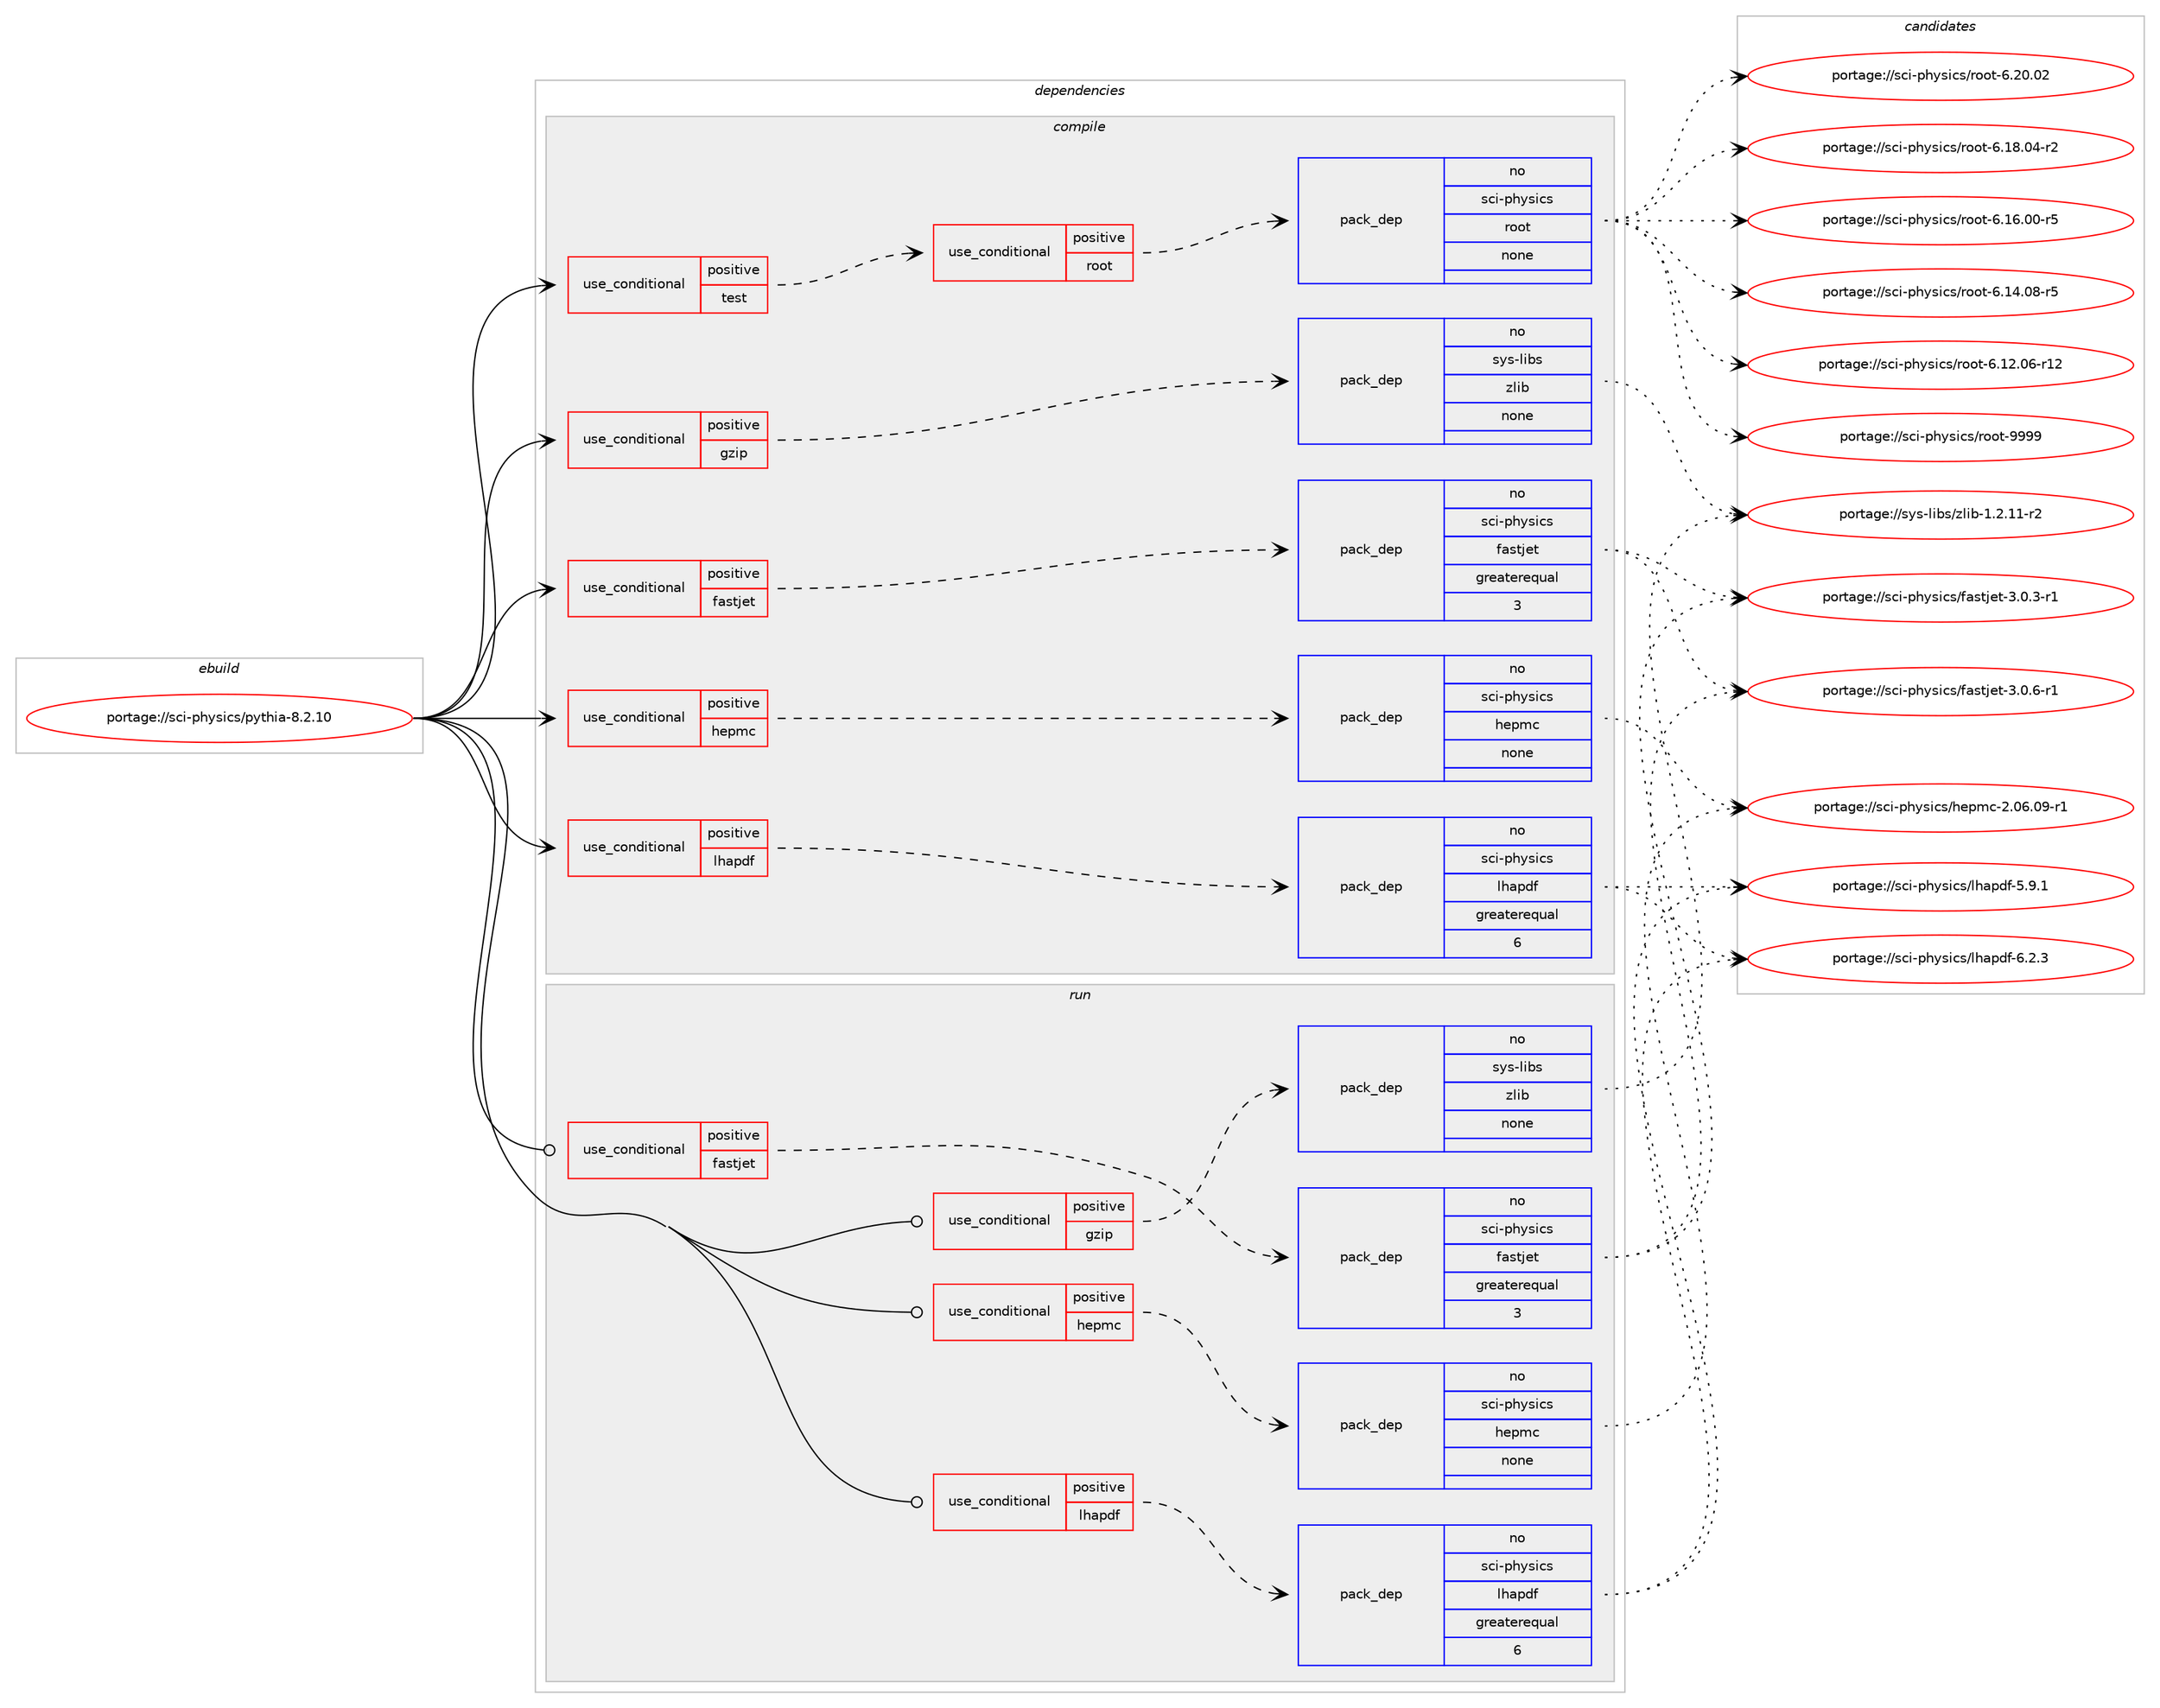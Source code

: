 digraph prolog {

# *************
# Graph options
# *************

newrank=true;
concentrate=true;
compound=true;
graph [rankdir=LR,fontname=Helvetica,fontsize=10,ranksep=1.5];#, ranksep=2.5, nodesep=0.2];
edge  [arrowhead=vee];
node  [fontname=Helvetica,fontsize=10];

# **********
# The ebuild
# **********

subgraph cluster_leftcol {
color=gray;
label=<<i>ebuild</i>>;
id [label="portage://sci-physics/pythia-8.2.10", color=red, width=4, href="../sci-physics/pythia-8.2.10.svg"];
}

# ****************
# The dependencies
# ****************

subgraph cluster_midcol {
color=gray;
label=<<i>dependencies</i>>;
subgraph cluster_compile {
fillcolor="#eeeeee";
style=filled;
label=<<i>compile</i>>;
subgraph cond2595 {
dependency14601 [label=<<TABLE BORDER="0" CELLBORDER="1" CELLSPACING="0" CELLPADDING="4"><TR><TD ROWSPAN="3" CELLPADDING="10">use_conditional</TD></TR><TR><TD>positive</TD></TR><TR><TD>fastjet</TD></TR></TABLE>>, shape=none, color=red];
subgraph pack11857 {
dependency14602 [label=<<TABLE BORDER="0" CELLBORDER="1" CELLSPACING="0" CELLPADDING="4" WIDTH="220"><TR><TD ROWSPAN="6" CELLPADDING="30">pack_dep</TD></TR><TR><TD WIDTH="110">no</TD></TR><TR><TD>sci-physics</TD></TR><TR><TD>fastjet</TD></TR><TR><TD>greaterequal</TD></TR><TR><TD>3</TD></TR></TABLE>>, shape=none, color=blue];
}
dependency14601:e -> dependency14602:w [weight=20,style="dashed",arrowhead="vee"];
}
id:e -> dependency14601:w [weight=20,style="solid",arrowhead="vee"];
subgraph cond2596 {
dependency14603 [label=<<TABLE BORDER="0" CELLBORDER="1" CELLSPACING="0" CELLPADDING="4"><TR><TD ROWSPAN="3" CELLPADDING="10">use_conditional</TD></TR><TR><TD>positive</TD></TR><TR><TD>gzip</TD></TR></TABLE>>, shape=none, color=red];
subgraph pack11858 {
dependency14604 [label=<<TABLE BORDER="0" CELLBORDER="1" CELLSPACING="0" CELLPADDING="4" WIDTH="220"><TR><TD ROWSPAN="6" CELLPADDING="30">pack_dep</TD></TR><TR><TD WIDTH="110">no</TD></TR><TR><TD>sys-libs</TD></TR><TR><TD>zlib</TD></TR><TR><TD>none</TD></TR><TR><TD></TD></TR></TABLE>>, shape=none, color=blue];
}
dependency14603:e -> dependency14604:w [weight=20,style="dashed",arrowhead="vee"];
}
id:e -> dependency14603:w [weight=20,style="solid",arrowhead="vee"];
subgraph cond2597 {
dependency14605 [label=<<TABLE BORDER="0" CELLBORDER="1" CELLSPACING="0" CELLPADDING="4"><TR><TD ROWSPAN="3" CELLPADDING="10">use_conditional</TD></TR><TR><TD>positive</TD></TR><TR><TD>hepmc</TD></TR></TABLE>>, shape=none, color=red];
subgraph pack11859 {
dependency14606 [label=<<TABLE BORDER="0" CELLBORDER="1" CELLSPACING="0" CELLPADDING="4" WIDTH="220"><TR><TD ROWSPAN="6" CELLPADDING="30">pack_dep</TD></TR><TR><TD WIDTH="110">no</TD></TR><TR><TD>sci-physics</TD></TR><TR><TD>hepmc</TD></TR><TR><TD>none</TD></TR><TR><TD></TD></TR></TABLE>>, shape=none, color=blue];
}
dependency14605:e -> dependency14606:w [weight=20,style="dashed",arrowhead="vee"];
}
id:e -> dependency14605:w [weight=20,style="solid",arrowhead="vee"];
subgraph cond2598 {
dependency14607 [label=<<TABLE BORDER="0" CELLBORDER="1" CELLSPACING="0" CELLPADDING="4"><TR><TD ROWSPAN="3" CELLPADDING="10">use_conditional</TD></TR><TR><TD>positive</TD></TR><TR><TD>lhapdf</TD></TR></TABLE>>, shape=none, color=red];
subgraph pack11860 {
dependency14608 [label=<<TABLE BORDER="0" CELLBORDER="1" CELLSPACING="0" CELLPADDING="4" WIDTH="220"><TR><TD ROWSPAN="6" CELLPADDING="30">pack_dep</TD></TR><TR><TD WIDTH="110">no</TD></TR><TR><TD>sci-physics</TD></TR><TR><TD>lhapdf</TD></TR><TR><TD>greaterequal</TD></TR><TR><TD>6</TD></TR></TABLE>>, shape=none, color=blue];
}
dependency14607:e -> dependency14608:w [weight=20,style="dashed",arrowhead="vee"];
}
id:e -> dependency14607:w [weight=20,style="solid",arrowhead="vee"];
subgraph cond2599 {
dependency14609 [label=<<TABLE BORDER="0" CELLBORDER="1" CELLSPACING="0" CELLPADDING="4"><TR><TD ROWSPAN="3" CELLPADDING="10">use_conditional</TD></TR><TR><TD>positive</TD></TR><TR><TD>test</TD></TR></TABLE>>, shape=none, color=red];
subgraph cond2600 {
dependency14610 [label=<<TABLE BORDER="0" CELLBORDER="1" CELLSPACING="0" CELLPADDING="4"><TR><TD ROWSPAN="3" CELLPADDING="10">use_conditional</TD></TR><TR><TD>positive</TD></TR><TR><TD>root</TD></TR></TABLE>>, shape=none, color=red];
subgraph pack11861 {
dependency14611 [label=<<TABLE BORDER="0" CELLBORDER="1" CELLSPACING="0" CELLPADDING="4" WIDTH="220"><TR><TD ROWSPAN="6" CELLPADDING="30">pack_dep</TD></TR><TR><TD WIDTH="110">no</TD></TR><TR><TD>sci-physics</TD></TR><TR><TD>root</TD></TR><TR><TD>none</TD></TR><TR><TD></TD></TR></TABLE>>, shape=none, color=blue];
}
dependency14610:e -> dependency14611:w [weight=20,style="dashed",arrowhead="vee"];
}
dependency14609:e -> dependency14610:w [weight=20,style="dashed",arrowhead="vee"];
}
id:e -> dependency14609:w [weight=20,style="solid",arrowhead="vee"];
}
subgraph cluster_compileandrun {
fillcolor="#eeeeee";
style=filled;
label=<<i>compile and run</i>>;
}
subgraph cluster_run {
fillcolor="#eeeeee";
style=filled;
label=<<i>run</i>>;
subgraph cond2601 {
dependency14612 [label=<<TABLE BORDER="0" CELLBORDER="1" CELLSPACING="0" CELLPADDING="4"><TR><TD ROWSPAN="3" CELLPADDING="10">use_conditional</TD></TR><TR><TD>positive</TD></TR><TR><TD>fastjet</TD></TR></TABLE>>, shape=none, color=red];
subgraph pack11862 {
dependency14613 [label=<<TABLE BORDER="0" CELLBORDER="1" CELLSPACING="0" CELLPADDING="4" WIDTH="220"><TR><TD ROWSPAN="6" CELLPADDING="30">pack_dep</TD></TR><TR><TD WIDTH="110">no</TD></TR><TR><TD>sci-physics</TD></TR><TR><TD>fastjet</TD></TR><TR><TD>greaterequal</TD></TR><TR><TD>3</TD></TR></TABLE>>, shape=none, color=blue];
}
dependency14612:e -> dependency14613:w [weight=20,style="dashed",arrowhead="vee"];
}
id:e -> dependency14612:w [weight=20,style="solid",arrowhead="odot"];
subgraph cond2602 {
dependency14614 [label=<<TABLE BORDER="0" CELLBORDER="1" CELLSPACING="0" CELLPADDING="4"><TR><TD ROWSPAN="3" CELLPADDING="10">use_conditional</TD></TR><TR><TD>positive</TD></TR><TR><TD>gzip</TD></TR></TABLE>>, shape=none, color=red];
subgraph pack11863 {
dependency14615 [label=<<TABLE BORDER="0" CELLBORDER="1" CELLSPACING="0" CELLPADDING="4" WIDTH="220"><TR><TD ROWSPAN="6" CELLPADDING="30">pack_dep</TD></TR><TR><TD WIDTH="110">no</TD></TR><TR><TD>sys-libs</TD></TR><TR><TD>zlib</TD></TR><TR><TD>none</TD></TR><TR><TD></TD></TR></TABLE>>, shape=none, color=blue];
}
dependency14614:e -> dependency14615:w [weight=20,style="dashed",arrowhead="vee"];
}
id:e -> dependency14614:w [weight=20,style="solid",arrowhead="odot"];
subgraph cond2603 {
dependency14616 [label=<<TABLE BORDER="0" CELLBORDER="1" CELLSPACING="0" CELLPADDING="4"><TR><TD ROWSPAN="3" CELLPADDING="10">use_conditional</TD></TR><TR><TD>positive</TD></TR><TR><TD>hepmc</TD></TR></TABLE>>, shape=none, color=red];
subgraph pack11864 {
dependency14617 [label=<<TABLE BORDER="0" CELLBORDER="1" CELLSPACING="0" CELLPADDING="4" WIDTH="220"><TR><TD ROWSPAN="6" CELLPADDING="30">pack_dep</TD></TR><TR><TD WIDTH="110">no</TD></TR><TR><TD>sci-physics</TD></TR><TR><TD>hepmc</TD></TR><TR><TD>none</TD></TR><TR><TD></TD></TR></TABLE>>, shape=none, color=blue];
}
dependency14616:e -> dependency14617:w [weight=20,style="dashed",arrowhead="vee"];
}
id:e -> dependency14616:w [weight=20,style="solid",arrowhead="odot"];
subgraph cond2604 {
dependency14618 [label=<<TABLE BORDER="0" CELLBORDER="1" CELLSPACING="0" CELLPADDING="4"><TR><TD ROWSPAN="3" CELLPADDING="10">use_conditional</TD></TR><TR><TD>positive</TD></TR><TR><TD>lhapdf</TD></TR></TABLE>>, shape=none, color=red];
subgraph pack11865 {
dependency14619 [label=<<TABLE BORDER="0" CELLBORDER="1" CELLSPACING="0" CELLPADDING="4" WIDTH="220"><TR><TD ROWSPAN="6" CELLPADDING="30">pack_dep</TD></TR><TR><TD WIDTH="110">no</TD></TR><TR><TD>sci-physics</TD></TR><TR><TD>lhapdf</TD></TR><TR><TD>greaterequal</TD></TR><TR><TD>6</TD></TR></TABLE>>, shape=none, color=blue];
}
dependency14618:e -> dependency14619:w [weight=20,style="dashed",arrowhead="vee"];
}
id:e -> dependency14618:w [weight=20,style="solid",arrowhead="odot"];
}
}

# **************
# The candidates
# **************

subgraph cluster_choices {
rank=same;
color=gray;
label=<<i>candidates</i>>;

subgraph choice11857 {
color=black;
nodesep=1;
choice11599105451121041211151059911547102971151161061011164551464846544511449 [label="portage://sci-physics/fastjet-3.0.6-r1", color=red, width=4,href="../sci-physics/fastjet-3.0.6-r1.svg"];
choice11599105451121041211151059911547102971151161061011164551464846514511449 [label="portage://sci-physics/fastjet-3.0.3-r1", color=red, width=4,href="../sci-physics/fastjet-3.0.3-r1.svg"];
dependency14602:e -> choice11599105451121041211151059911547102971151161061011164551464846544511449:w [style=dotted,weight="100"];
dependency14602:e -> choice11599105451121041211151059911547102971151161061011164551464846514511449:w [style=dotted,weight="100"];
}
subgraph choice11858 {
color=black;
nodesep=1;
choice11512111545108105981154712210810598454946504649494511450 [label="portage://sys-libs/zlib-1.2.11-r2", color=red, width=4,href="../sys-libs/zlib-1.2.11-r2.svg"];
dependency14604:e -> choice11512111545108105981154712210810598454946504649494511450:w [style=dotted,weight="100"];
}
subgraph choice11859 {
color=black;
nodesep=1;
choice115991054511210412111510599115471041011121099945504648544648574511449 [label="portage://sci-physics/hepmc-2.06.09-r1", color=red, width=4,href="../sci-physics/hepmc-2.06.09-r1.svg"];
dependency14606:e -> choice115991054511210412111510599115471041011121099945504648544648574511449:w [style=dotted,weight="100"];
}
subgraph choice11860 {
color=black;
nodesep=1;
choice1159910545112104121115105991154710810497112100102455446504651 [label="portage://sci-physics/lhapdf-6.2.3", color=red, width=4,href="../sci-physics/lhapdf-6.2.3.svg"];
choice1159910545112104121115105991154710810497112100102455346574649 [label="portage://sci-physics/lhapdf-5.9.1", color=red, width=4,href="../sci-physics/lhapdf-5.9.1.svg"];
dependency14608:e -> choice1159910545112104121115105991154710810497112100102455446504651:w [style=dotted,weight="100"];
dependency14608:e -> choice1159910545112104121115105991154710810497112100102455346574649:w [style=dotted,weight="100"];
}
subgraph choice11861 {
color=black;
nodesep=1;
choice115991054511210412111510599115471141111111164557575757 [label="portage://sci-physics/root-9999", color=red, width=4,href="../sci-physics/root-9999.svg"];
choice115991054511210412111510599115471141111111164554465048464850 [label="portage://sci-physics/root-6.20.02", color=red, width=4,href="../sci-physics/root-6.20.02.svg"];
choice1159910545112104121115105991154711411111111645544649564648524511450 [label="portage://sci-physics/root-6.18.04-r2", color=red, width=4,href="../sci-physics/root-6.18.04-r2.svg"];
choice1159910545112104121115105991154711411111111645544649544648484511453 [label="portage://sci-physics/root-6.16.00-r5", color=red, width=4,href="../sci-physics/root-6.16.00-r5.svg"];
choice1159910545112104121115105991154711411111111645544649524648564511453 [label="portage://sci-physics/root-6.14.08-r5", color=red, width=4,href="../sci-physics/root-6.14.08-r5.svg"];
choice115991054511210412111510599115471141111111164554464950464854451144950 [label="portage://sci-physics/root-6.12.06-r12", color=red, width=4,href="../sci-physics/root-6.12.06-r12.svg"];
dependency14611:e -> choice115991054511210412111510599115471141111111164557575757:w [style=dotted,weight="100"];
dependency14611:e -> choice115991054511210412111510599115471141111111164554465048464850:w [style=dotted,weight="100"];
dependency14611:e -> choice1159910545112104121115105991154711411111111645544649564648524511450:w [style=dotted,weight="100"];
dependency14611:e -> choice1159910545112104121115105991154711411111111645544649544648484511453:w [style=dotted,weight="100"];
dependency14611:e -> choice1159910545112104121115105991154711411111111645544649524648564511453:w [style=dotted,weight="100"];
dependency14611:e -> choice115991054511210412111510599115471141111111164554464950464854451144950:w [style=dotted,weight="100"];
}
subgraph choice11862 {
color=black;
nodesep=1;
choice11599105451121041211151059911547102971151161061011164551464846544511449 [label="portage://sci-physics/fastjet-3.0.6-r1", color=red, width=4,href="../sci-physics/fastjet-3.0.6-r1.svg"];
choice11599105451121041211151059911547102971151161061011164551464846514511449 [label="portage://sci-physics/fastjet-3.0.3-r1", color=red, width=4,href="../sci-physics/fastjet-3.0.3-r1.svg"];
dependency14613:e -> choice11599105451121041211151059911547102971151161061011164551464846544511449:w [style=dotted,weight="100"];
dependency14613:e -> choice11599105451121041211151059911547102971151161061011164551464846514511449:w [style=dotted,weight="100"];
}
subgraph choice11863 {
color=black;
nodesep=1;
choice11512111545108105981154712210810598454946504649494511450 [label="portage://sys-libs/zlib-1.2.11-r2", color=red, width=4,href="../sys-libs/zlib-1.2.11-r2.svg"];
dependency14615:e -> choice11512111545108105981154712210810598454946504649494511450:w [style=dotted,weight="100"];
}
subgraph choice11864 {
color=black;
nodesep=1;
choice115991054511210412111510599115471041011121099945504648544648574511449 [label="portage://sci-physics/hepmc-2.06.09-r1", color=red, width=4,href="../sci-physics/hepmc-2.06.09-r1.svg"];
dependency14617:e -> choice115991054511210412111510599115471041011121099945504648544648574511449:w [style=dotted,weight="100"];
}
subgraph choice11865 {
color=black;
nodesep=1;
choice1159910545112104121115105991154710810497112100102455446504651 [label="portage://sci-physics/lhapdf-6.2.3", color=red, width=4,href="../sci-physics/lhapdf-6.2.3.svg"];
choice1159910545112104121115105991154710810497112100102455346574649 [label="portage://sci-physics/lhapdf-5.9.1", color=red, width=4,href="../sci-physics/lhapdf-5.9.1.svg"];
dependency14619:e -> choice1159910545112104121115105991154710810497112100102455446504651:w [style=dotted,weight="100"];
dependency14619:e -> choice1159910545112104121115105991154710810497112100102455346574649:w [style=dotted,weight="100"];
}
}

}
